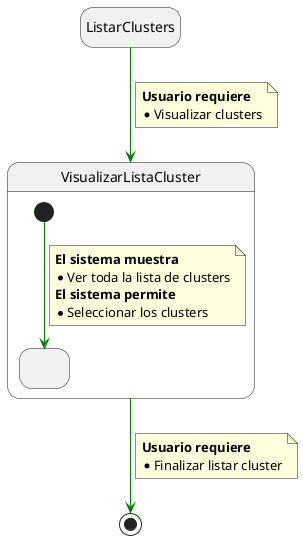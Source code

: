 @startuml

hide empty description

State ListarClusters

State VisualizarListaCluster{

  state state1 as " " 

  [*] -[#green]-> state1

  note on link 
      <b>El sistema muestra
      * Ver toda la lista de clusters
      <b>El sistema permite 
      * Seleccionar los clusters
  end note

}


ListarClusters -[#green]-> VisualizarListaCluster 
note on link
   <b>Usuario requiere 
   * Visualizar clusters
end note

VisualizarListaCluster -[#green]-> [*]
note on link 
  <b>Usuario requiere 
  * Finalizar listar cluster
end note


@enduml
